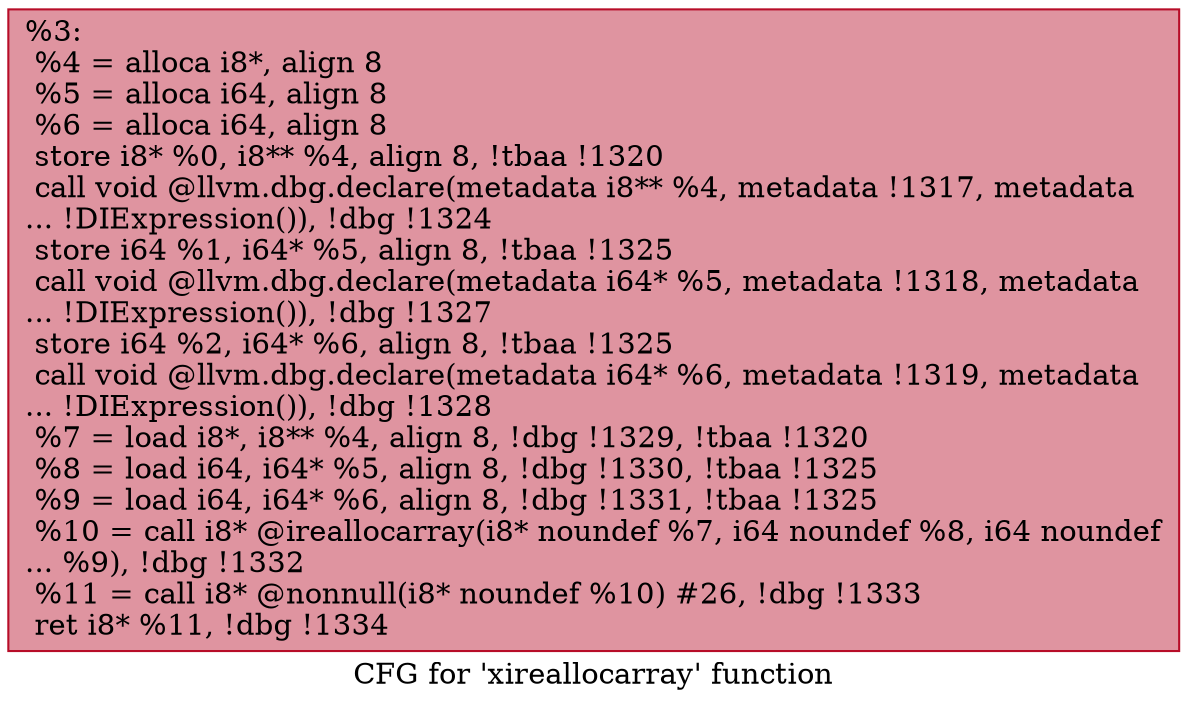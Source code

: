 digraph "CFG for 'xireallocarray' function" {
	label="CFG for 'xireallocarray' function";

	Node0x1137190 [shape=record,color="#b70d28ff", style=filled, fillcolor="#b70d2870",label="{%3:\l  %4 = alloca i8*, align 8\l  %5 = alloca i64, align 8\l  %6 = alloca i64, align 8\l  store i8* %0, i8** %4, align 8, !tbaa !1320\l  call void @llvm.dbg.declare(metadata i8** %4, metadata !1317, metadata\l... !DIExpression()), !dbg !1324\l  store i64 %1, i64* %5, align 8, !tbaa !1325\l  call void @llvm.dbg.declare(metadata i64* %5, metadata !1318, metadata\l... !DIExpression()), !dbg !1327\l  store i64 %2, i64* %6, align 8, !tbaa !1325\l  call void @llvm.dbg.declare(metadata i64* %6, metadata !1319, metadata\l... !DIExpression()), !dbg !1328\l  %7 = load i8*, i8** %4, align 8, !dbg !1329, !tbaa !1320\l  %8 = load i64, i64* %5, align 8, !dbg !1330, !tbaa !1325\l  %9 = load i64, i64* %6, align 8, !dbg !1331, !tbaa !1325\l  %10 = call i8* @ireallocarray(i8* noundef %7, i64 noundef %8, i64 noundef\l... %9), !dbg !1332\l  %11 = call i8* @nonnull(i8* noundef %10) #26, !dbg !1333\l  ret i8* %11, !dbg !1334\l}"];
}
